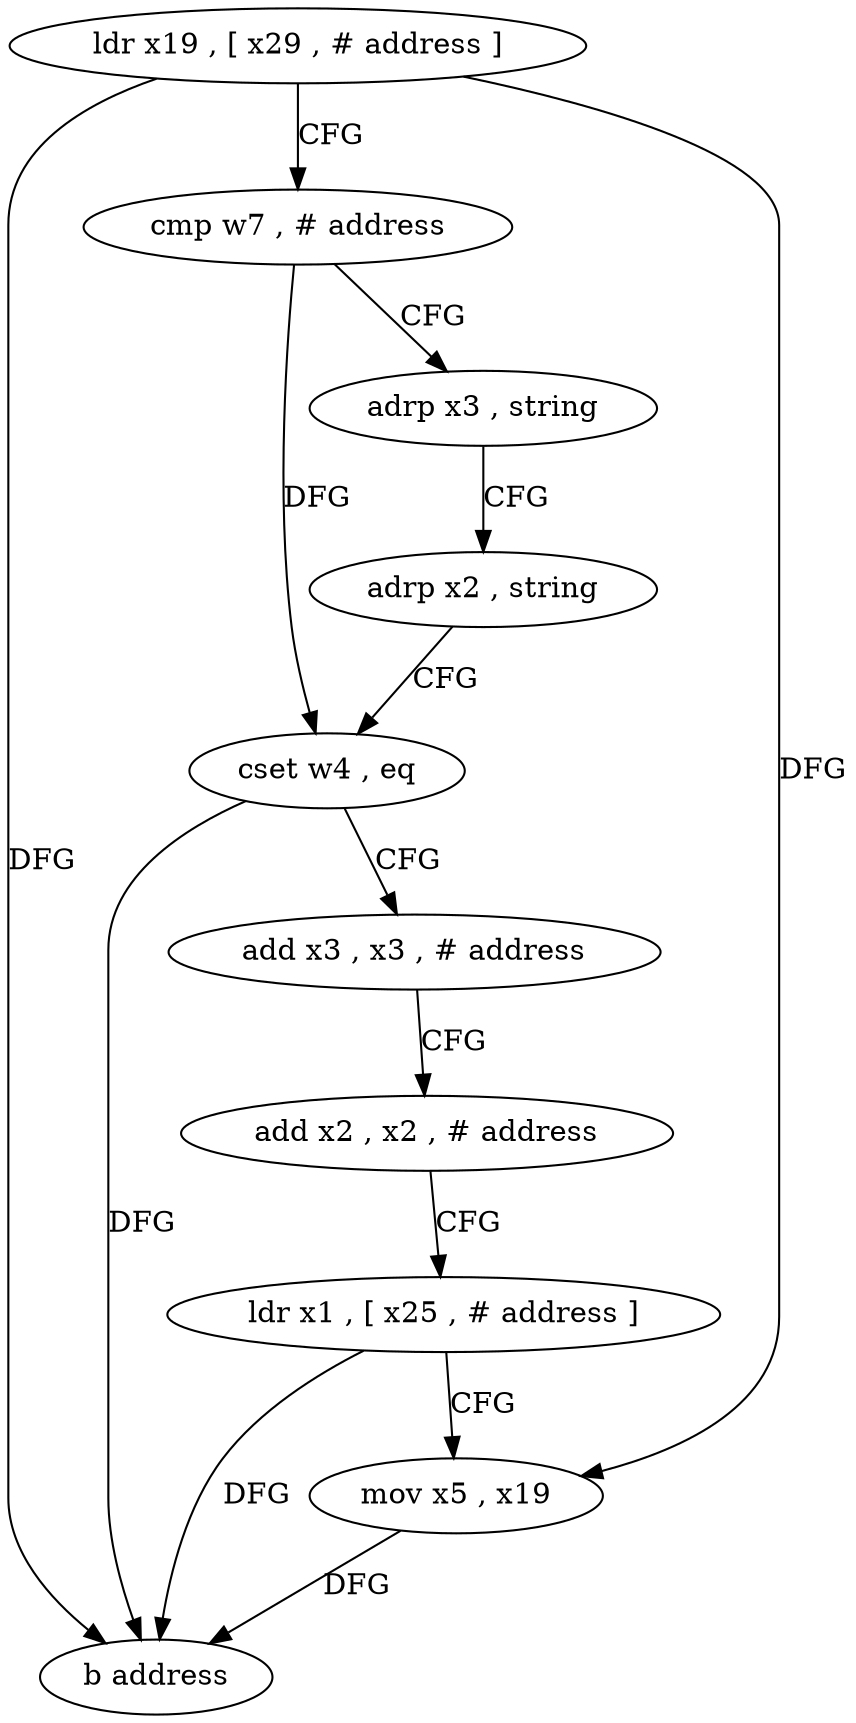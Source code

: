digraph "func" {
"4273068" [label = "ldr x19 , [ x29 , # address ]" ]
"4273072" [label = "cmp w7 , # address" ]
"4273076" [label = "adrp x3 , string" ]
"4273080" [label = "adrp x2 , string" ]
"4273084" [label = "cset w4 , eq" ]
"4273088" [label = "add x3 , x3 , # address" ]
"4273092" [label = "add x2 , x2 , # address" ]
"4273096" [label = "ldr x1 , [ x25 , # address ]" ]
"4273100" [label = "mov x5 , x19" ]
"4273104" [label = "b address" ]
"4273068" -> "4273072" [ label = "CFG" ]
"4273068" -> "4273100" [ label = "DFG" ]
"4273068" -> "4273104" [ label = "DFG" ]
"4273072" -> "4273076" [ label = "CFG" ]
"4273072" -> "4273084" [ label = "DFG" ]
"4273076" -> "4273080" [ label = "CFG" ]
"4273080" -> "4273084" [ label = "CFG" ]
"4273084" -> "4273088" [ label = "CFG" ]
"4273084" -> "4273104" [ label = "DFG" ]
"4273088" -> "4273092" [ label = "CFG" ]
"4273092" -> "4273096" [ label = "CFG" ]
"4273096" -> "4273100" [ label = "CFG" ]
"4273096" -> "4273104" [ label = "DFG" ]
"4273100" -> "4273104" [ label = "DFG" ]
}
